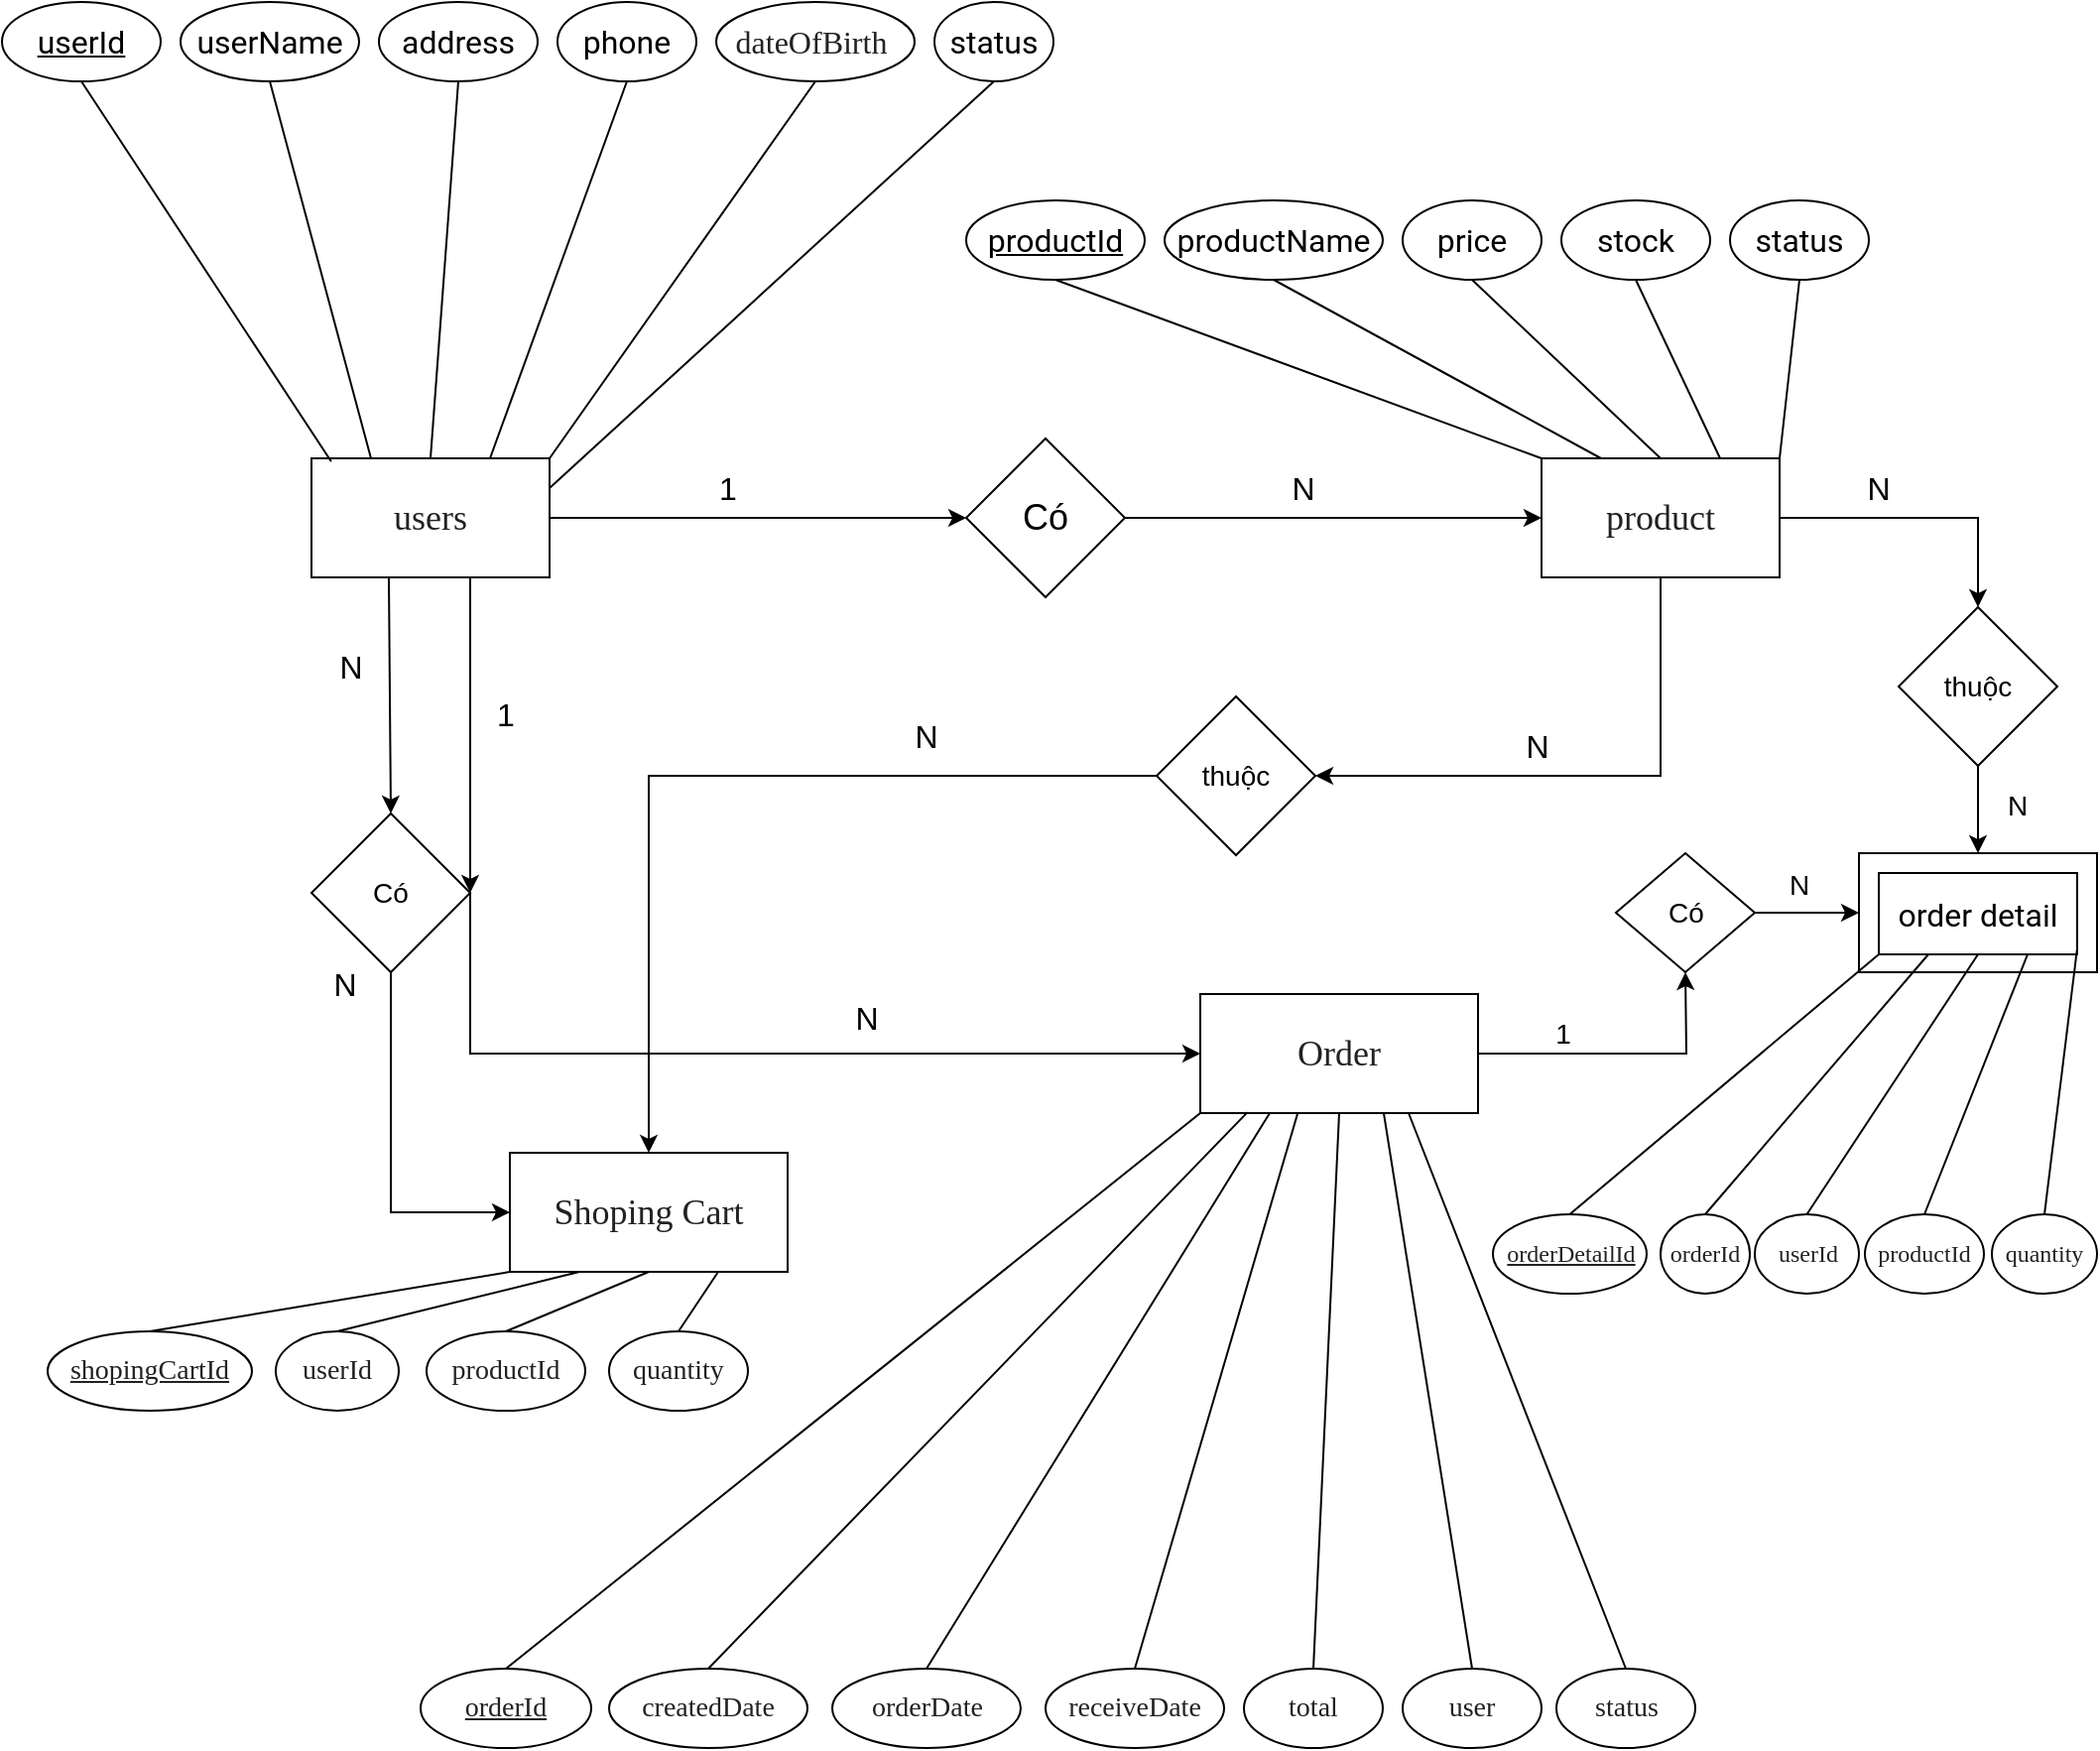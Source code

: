 <mxfile version="24.4.13" type="device">
  <diagram name="Trang-1" id="TyskiCUzi_-5H8NjnRUn">
    <mxGraphModel dx="1877" dy="522" grid="1" gridSize="10" guides="1" tooltips="1" connect="1" arrows="1" fold="1" page="1" pageScale="1" pageWidth="827" pageHeight="1169" math="0" shadow="0">
      <root>
        <mxCell id="0" />
        <mxCell id="1" parent="0" />
        <mxCell id="SOKIrEW8JexOIn2_buFx-1" value="&lt;span style=&quot;color: rgb(34, 34, 34); font-family: &amp;quot;Roboto Flex&amp;quot;; text-align: left; background-color: rgb(255, 255, 255);&quot;&gt;&lt;font style=&quot;font-size: 18px;&quot;&gt;users&lt;/font&gt;&lt;/span&gt;" style="rounded=0;whiteSpace=wrap;html=1;" vertex="1" parent="1">
          <mxGeometry x="40" y="430" width="120" height="60" as="geometry" />
        </mxCell>
        <mxCell id="SOKIrEW8JexOIn2_buFx-2" value="&lt;span style=&quot;color: rgb(34, 34, 34); font-family: &amp;quot;Roboto Flex&amp;quot;; text-align: left; background-color: rgb(255, 255, 255);&quot;&gt;&lt;font style=&quot;font-size: 18px;&quot;&gt;product&lt;/font&gt;&lt;/span&gt;" style="rounded=0;whiteSpace=wrap;html=1;" vertex="1" parent="1">
          <mxGeometry x="660" y="430" width="120" height="60" as="geometry" />
        </mxCell>
        <mxCell id="SOKIrEW8JexOIn2_buFx-3" value="&lt;div style=&quot;text-align: left;&quot;&gt;&lt;font face=&quot;Roboto Flex&quot; color=&quot;#222222&quot;&gt;&lt;span style=&quot;font-size: 18px; background-color: rgb(255, 255, 255);&quot;&gt;Order&lt;/span&gt;&lt;/font&gt;&lt;/div&gt;" style="rounded=0;whiteSpace=wrap;html=1;" vertex="1" parent="1">
          <mxGeometry x="488" y="700" width="140" height="60" as="geometry" />
        </mxCell>
        <mxCell id="SOKIrEW8JexOIn2_buFx-4" value="&lt;font style=&quot;font-size: 18px;&quot;&gt;Có&lt;/font&gt;" style="rhombus;whiteSpace=wrap;html=1;" vertex="1" parent="1">
          <mxGeometry x="370" y="420" width="80" height="80" as="geometry" />
        </mxCell>
        <mxCell id="SOKIrEW8JexOIn2_buFx-5" value="" style="endArrow=classic;html=1;rounded=0;exitX=1;exitY=0.5;exitDx=0;exitDy=0;entryX=0;entryY=0.5;entryDx=0;entryDy=0;" edge="1" parent="1" source="SOKIrEW8JexOIn2_buFx-1" target="SOKIrEW8JexOIn2_buFx-4">
          <mxGeometry width="50" height="50" relative="1" as="geometry">
            <mxPoint x="390" y="590" as="sourcePoint" />
            <mxPoint x="440" y="540" as="targetPoint" />
          </mxGeometry>
        </mxCell>
        <mxCell id="SOKIrEW8JexOIn2_buFx-6" value="" style="endArrow=classic;html=1;rounded=0;exitX=1;exitY=0.5;exitDx=0;exitDy=0;" edge="1" parent="1" source="SOKIrEW8JexOIn2_buFx-4" target="SOKIrEW8JexOIn2_buFx-2">
          <mxGeometry width="50" height="50" relative="1" as="geometry">
            <mxPoint x="390" y="590" as="sourcePoint" />
            <mxPoint x="440" y="540" as="targetPoint" />
          </mxGeometry>
        </mxCell>
        <mxCell id="SOKIrEW8JexOIn2_buFx-7" value="&lt;font style=&quot;font-size: 16px;&quot;&gt;1&lt;/font&gt;" style="text;html=1;align=center;verticalAlign=middle;whiteSpace=wrap;rounded=0;" vertex="1" parent="1">
          <mxGeometry x="220" y="430" width="60" height="30" as="geometry" />
        </mxCell>
        <mxCell id="SOKIrEW8JexOIn2_buFx-8" value="&lt;font style=&quot;font-size: 16px;&quot;&gt;N&lt;/font&gt;" style="text;html=1;align=center;verticalAlign=middle;whiteSpace=wrap;rounded=0;" vertex="1" parent="1">
          <mxGeometry x="510" y="430" width="60" height="30" as="geometry" />
        </mxCell>
        <mxCell id="SOKIrEW8JexOIn2_buFx-9" value="&lt;font style=&quot;font-size: 14px;&quot;&gt;thuộc&lt;/font&gt;" style="rhombus;whiteSpace=wrap;html=1;" vertex="1" parent="1">
          <mxGeometry x="840" y="505" width="80" height="80" as="geometry" />
        </mxCell>
        <mxCell id="SOKIrEW8JexOIn2_buFx-10" value="" style="endArrow=classic;html=1;rounded=0;exitX=1;exitY=0.5;exitDx=0;exitDy=0;entryX=0.5;entryY=0;entryDx=0;entryDy=0;" edge="1" parent="1" source="SOKIrEW8JexOIn2_buFx-2" target="SOKIrEW8JexOIn2_buFx-9">
          <mxGeometry width="50" height="50" relative="1" as="geometry">
            <mxPoint x="390" y="490" as="sourcePoint" />
            <mxPoint x="720" y="680" as="targetPoint" />
            <Array as="points">
              <mxPoint x="880" y="460" />
            </Array>
          </mxGeometry>
        </mxCell>
        <mxCell id="SOKIrEW8JexOIn2_buFx-11" value="&lt;font style=&quot;font-size: 16px;&quot;&gt;N&lt;/font&gt;" style="text;html=1;align=center;verticalAlign=middle;whiteSpace=wrap;rounded=0;" vertex="1" parent="1">
          <mxGeometry x="800" y="430" width="60" height="30" as="geometry" />
        </mxCell>
        <mxCell id="SOKIrEW8JexOIn2_buFx-12" value="&lt;font style=&quot;font-size: 14px;&quot;&gt;Có&lt;/font&gt;" style="rhombus;whiteSpace=wrap;html=1;" vertex="1" parent="1">
          <mxGeometry x="40" y="609" width="80" height="80" as="geometry" />
        </mxCell>
        <mxCell id="SOKIrEW8JexOIn2_buFx-13" value="" style="endArrow=classic;html=1;rounded=0;exitX=0.325;exitY=1;exitDx=0;exitDy=0;entryX=0.5;entryY=0;entryDx=0;entryDy=0;exitPerimeter=0;" edge="1" parent="1" source="SOKIrEW8JexOIn2_buFx-1" target="SOKIrEW8JexOIn2_buFx-12">
          <mxGeometry width="50" height="50" relative="1" as="geometry">
            <mxPoint x="390" y="690" as="sourcePoint" />
            <mxPoint x="100" y="580" as="targetPoint" />
          </mxGeometry>
        </mxCell>
        <mxCell id="SOKIrEW8JexOIn2_buFx-14" value="" style="endArrow=classic;html=1;rounded=0;exitX=0.5;exitY=1;exitDx=0;exitDy=0;entryX=0;entryY=0.5;entryDx=0;entryDy=0;" edge="1" parent="1" source="SOKIrEW8JexOIn2_buFx-12" target="SOKIrEW8JexOIn2_buFx-80">
          <mxGeometry width="50" height="50" relative="1" as="geometry">
            <mxPoint x="390" y="690" as="sourcePoint" />
            <mxPoint x="440" y="640" as="targetPoint" />
            <Array as="points">
              <mxPoint x="80" y="810" />
            </Array>
          </mxGeometry>
        </mxCell>
        <mxCell id="SOKIrEW8JexOIn2_buFx-15" value="&lt;font style=&quot;font-size: 16px;&quot;&gt;N&lt;/font&gt;" style="text;html=1;align=center;verticalAlign=middle;whiteSpace=wrap;rounded=0;" vertex="1" parent="1">
          <mxGeometry x="30" y="520" width="60" height="30" as="geometry" />
        </mxCell>
        <mxCell id="SOKIrEW8JexOIn2_buFx-17" value="&lt;u&gt;&lt;font style=&quot;font-size: 16px;&quot; face=&quot;Roboto&quot;&gt;userId&lt;/font&gt;&lt;/u&gt;" style="ellipse;whiteSpace=wrap;html=1;" vertex="1" parent="1">
          <mxGeometry x="-116" y="200" width="80" height="40" as="geometry" />
        </mxCell>
        <mxCell id="SOKIrEW8JexOIn2_buFx-18" value="&lt;font style=&quot;font-size: 16px;&quot; face=&quot;Roboto&quot;&gt;userName&lt;/font&gt;" style="ellipse;whiteSpace=wrap;html=1;" vertex="1" parent="1">
          <mxGeometry x="-26" y="200" width="90" height="40" as="geometry" />
        </mxCell>
        <mxCell id="SOKIrEW8JexOIn2_buFx-19" value="&lt;font style=&quot;font-size: 16px;&quot; face=&quot;Roboto&quot;&gt;address&lt;/font&gt;" style="ellipse;whiteSpace=wrap;html=1;" vertex="1" parent="1">
          <mxGeometry x="74" y="200" width="80" height="40" as="geometry" />
        </mxCell>
        <mxCell id="SOKIrEW8JexOIn2_buFx-20" value="&lt;font style=&quot;font-size: 16px;&quot; face=&quot;Roboto&quot;&gt;phone&lt;/font&gt;" style="ellipse;whiteSpace=wrap;html=1;" vertex="1" parent="1">
          <mxGeometry x="164" y="200" width="70" height="40" as="geometry" />
        </mxCell>
        <mxCell id="SOKIrEW8JexOIn2_buFx-21" value="&lt;font face=&quot;Roboto&quot; style=&quot;font-size: 16px;&quot;&gt;status&lt;/font&gt;" style="ellipse;whiteSpace=wrap;html=1;" vertex="1" parent="1">
          <mxGeometry x="354" y="200" width="60" height="40" as="geometry" />
        </mxCell>
        <mxCell id="SOKIrEW8JexOIn2_buFx-22" value="&lt;span style=&quot;color: rgb(34, 34, 34); font-family: &amp;quot;Roboto Flex&amp;quot;; font-size: 16px; text-align: left; background-color: rgb(255, 255, 255);&quot;&gt;dateOfBirth&amp;nbsp;&lt;/span&gt;" style="ellipse;whiteSpace=wrap;html=1;" vertex="1" parent="1">
          <mxGeometry x="244" y="200" width="100" height="40" as="geometry" />
        </mxCell>
        <mxCell id="SOKIrEW8JexOIn2_buFx-23" value="" style="endArrow=none;html=1;rounded=0;exitX=0.083;exitY=0.027;exitDx=0;exitDy=0;entryX=0.5;entryY=1;entryDx=0;entryDy=0;exitPerimeter=0;" edge="1" parent="1" source="SOKIrEW8JexOIn2_buFx-1" target="SOKIrEW8JexOIn2_buFx-17">
          <mxGeometry width="50" height="50" relative="1" as="geometry">
            <mxPoint x="390" y="390" as="sourcePoint" />
            <mxPoint x="440" y="340" as="targetPoint" />
          </mxGeometry>
        </mxCell>
        <mxCell id="SOKIrEW8JexOIn2_buFx-24" value="" style="endArrow=none;html=1;rounded=0;exitX=0.25;exitY=0;exitDx=0;exitDy=0;entryX=0.5;entryY=1;entryDx=0;entryDy=0;" edge="1" parent="1" source="SOKIrEW8JexOIn2_buFx-1" target="SOKIrEW8JexOIn2_buFx-18">
          <mxGeometry width="50" height="50" relative="1" as="geometry">
            <mxPoint x="390" y="390" as="sourcePoint" />
            <mxPoint x="440" y="340" as="targetPoint" />
          </mxGeometry>
        </mxCell>
        <mxCell id="SOKIrEW8JexOIn2_buFx-25" value="" style="endArrow=none;html=1;rounded=0;exitX=0.5;exitY=0;exitDx=0;exitDy=0;entryX=0.5;entryY=1;entryDx=0;entryDy=0;" edge="1" parent="1" source="SOKIrEW8JexOIn2_buFx-1" target="SOKIrEW8JexOIn2_buFx-19">
          <mxGeometry width="50" height="50" relative="1" as="geometry">
            <mxPoint x="390" y="390" as="sourcePoint" />
            <mxPoint x="440" y="340" as="targetPoint" />
          </mxGeometry>
        </mxCell>
        <mxCell id="SOKIrEW8JexOIn2_buFx-26" value="" style="endArrow=none;html=1;rounded=0;exitX=0.75;exitY=0;exitDx=0;exitDy=0;entryX=0.5;entryY=1;entryDx=0;entryDy=0;" edge="1" parent="1" source="SOKIrEW8JexOIn2_buFx-1" target="SOKIrEW8JexOIn2_buFx-20">
          <mxGeometry width="50" height="50" relative="1" as="geometry">
            <mxPoint x="390" y="390" as="sourcePoint" />
            <mxPoint x="440" y="340" as="targetPoint" />
          </mxGeometry>
        </mxCell>
        <mxCell id="SOKIrEW8JexOIn2_buFx-27" value="" style="endArrow=none;html=1;rounded=0;exitX=1;exitY=0;exitDx=0;exitDy=0;entryX=0.5;entryY=1;entryDx=0;entryDy=0;" edge="1" parent="1" source="SOKIrEW8JexOIn2_buFx-1" target="SOKIrEW8JexOIn2_buFx-22">
          <mxGeometry width="50" height="50" relative="1" as="geometry">
            <mxPoint x="390" y="390" as="sourcePoint" />
            <mxPoint x="400" y="360" as="targetPoint" />
          </mxGeometry>
        </mxCell>
        <mxCell id="SOKIrEW8JexOIn2_buFx-28" value="" style="endArrow=none;html=1;rounded=0;exitX=1;exitY=0.25;exitDx=0;exitDy=0;entryX=0.5;entryY=1;entryDx=0;entryDy=0;" edge="1" parent="1" source="SOKIrEW8JexOIn2_buFx-1" target="SOKIrEW8JexOIn2_buFx-21">
          <mxGeometry width="50" height="50" relative="1" as="geometry">
            <mxPoint x="390" y="390" as="sourcePoint" />
            <mxPoint x="440" y="340" as="targetPoint" />
          </mxGeometry>
        </mxCell>
        <mxCell id="SOKIrEW8JexOIn2_buFx-29" value="&lt;font style=&quot;font-size: 16px;&quot; face=&quot;Roboto&quot;&gt;&lt;u&gt;productId&lt;/u&gt;&lt;/font&gt;" style="ellipse;whiteSpace=wrap;html=1;" vertex="1" parent="1">
          <mxGeometry x="370" y="300" width="90" height="40" as="geometry" />
        </mxCell>
        <mxCell id="SOKIrEW8JexOIn2_buFx-30" value="&lt;font style=&quot;font-size: 16px;&quot; face=&quot;Roboto&quot;&gt;productName&lt;/font&gt;" style="ellipse;whiteSpace=wrap;html=1;" vertex="1" parent="1">
          <mxGeometry x="470" y="300" width="110" height="40" as="geometry" />
        </mxCell>
        <mxCell id="SOKIrEW8JexOIn2_buFx-31" value="&lt;font style=&quot;font-size: 16px;&quot; face=&quot;Roboto&quot;&gt;price&lt;/font&gt;" style="ellipse;whiteSpace=wrap;html=1;" vertex="1" parent="1">
          <mxGeometry x="590" y="300" width="70" height="40" as="geometry" />
        </mxCell>
        <mxCell id="SOKIrEW8JexOIn2_buFx-32" value="&lt;font style=&quot;font-size: 16px;&quot; face=&quot;Roboto&quot;&gt;stock&lt;/font&gt;" style="ellipse;whiteSpace=wrap;html=1;" vertex="1" parent="1">
          <mxGeometry x="670" y="300" width="75" height="40" as="geometry" />
        </mxCell>
        <mxCell id="SOKIrEW8JexOIn2_buFx-33" value="&lt;font style=&quot;font-size: 16px;&quot; face=&quot;Roboto&quot;&gt;status&lt;/font&gt;" style="ellipse;whiteSpace=wrap;html=1;" vertex="1" parent="1">
          <mxGeometry x="755" y="300" width="70" height="40" as="geometry" />
        </mxCell>
        <mxCell id="SOKIrEW8JexOIn2_buFx-34" value="" style="endArrow=none;html=1;rounded=0;exitX=0;exitY=0;exitDx=0;exitDy=0;entryX=0.5;entryY=1;entryDx=0;entryDy=0;" edge="1" parent="1" source="SOKIrEW8JexOIn2_buFx-2" target="SOKIrEW8JexOIn2_buFx-29">
          <mxGeometry width="50" height="50" relative="1" as="geometry">
            <mxPoint x="390" y="390" as="sourcePoint" />
            <mxPoint x="440" y="340" as="targetPoint" />
          </mxGeometry>
        </mxCell>
        <mxCell id="SOKIrEW8JexOIn2_buFx-35" value="" style="endArrow=none;html=1;rounded=0;exitX=0.25;exitY=0;exitDx=0;exitDy=0;entryX=0.5;entryY=1;entryDx=0;entryDy=0;" edge="1" parent="1" source="SOKIrEW8JexOIn2_buFx-2" target="SOKIrEW8JexOIn2_buFx-30">
          <mxGeometry width="50" height="50" relative="1" as="geometry">
            <mxPoint x="390" y="390" as="sourcePoint" />
            <mxPoint x="440" y="340" as="targetPoint" />
          </mxGeometry>
        </mxCell>
        <mxCell id="SOKIrEW8JexOIn2_buFx-36" value="" style="endArrow=none;html=1;rounded=0;exitX=0.5;exitY=0;exitDx=0;exitDy=0;entryX=0.5;entryY=1;entryDx=0;entryDy=0;" edge="1" parent="1" source="SOKIrEW8JexOIn2_buFx-2" target="SOKIrEW8JexOIn2_buFx-31">
          <mxGeometry width="50" height="50" relative="1" as="geometry">
            <mxPoint x="390" y="390" as="sourcePoint" />
            <mxPoint x="440" y="340" as="targetPoint" />
          </mxGeometry>
        </mxCell>
        <mxCell id="SOKIrEW8JexOIn2_buFx-37" value="" style="endArrow=none;html=1;rounded=0;exitX=0.75;exitY=0;exitDx=0;exitDy=0;entryX=0.5;entryY=1;entryDx=0;entryDy=0;" edge="1" parent="1" source="SOKIrEW8JexOIn2_buFx-2" target="SOKIrEW8JexOIn2_buFx-32">
          <mxGeometry width="50" height="50" relative="1" as="geometry">
            <mxPoint x="390" y="390" as="sourcePoint" />
            <mxPoint x="440" y="340" as="targetPoint" />
          </mxGeometry>
        </mxCell>
        <mxCell id="SOKIrEW8JexOIn2_buFx-38" value="" style="endArrow=none;html=1;rounded=0;exitX=1;exitY=0;exitDx=0;exitDy=0;entryX=0.5;entryY=1;entryDx=0;entryDy=0;" edge="1" parent="1" source="SOKIrEW8JexOIn2_buFx-2" target="SOKIrEW8JexOIn2_buFx-33">
          <mxGeometry width="50" height="50" relative="1" as="geometry">
            <mxPoint x="390" y="390" as="sourcePoint" />
            <mxPoint x="440" y="340" as="targetPoint" />
          </mxGeometry>
        </mxCell>
        <mxCell id="SOKIrEW8JexOIn2_buFx-39" value="&lt;div style=&quot;text-align: left;&quot;&gt;&lt;font size=&quot;1&quot; face=&quot;Roboto Flex&quot; color=&quot;#222222&quot;&gt;&lt;span style=&quot;background-color: rgb(255, 255, 255);&quot;&gt;&lt;u style=&quot;font-size: 14px;&quot;&gt;orderId&lt;/u&gt;&lt;/span&gt;&lt;/font&gt;&lt;/div&gt;" style="ellipse;whiteSpace=wrap;html=1;" vertex="1" parent="1">
          <mxGeometry x="95" y="1040" width="86" height="40" as="geometry" />
        </mxCell>
        <mxCell id="SOKIrEW8JexOIn2_buFx-40" value="&lt;div style=&quot;text-align: left;&quot;&gt;&lt;span style=&quot;color: rgb(34, 34, 34); font-family: &amp;quot;Roboto Flex&amp;quot;; background-color: rgb(255, 255, 255);&quot;&gt;&lt;font style=&quot;font-size: 14px;&quot;&gt;createdDate&lt;/font&gt;&lt;/span&gt;&lt;br&gt;&lt;/div&gt;" style="ellipse;whiteSpace=wrap;html=1;" vertex="1" parent="1">
          <mxGeometry x="190" y="1040" width="100" height="40" as="geometry" />
        </mxCell>
        <mxCell id="SOKIrEW8JexOIn2_buFx-41" value="&lt;div style=&quot;text-align: left;&quot;&gt;&lt;span style=&quot;color: rgb(34, 34, 34); font-family: &amp;quot;Roboto Flex&amp;quot;; background-color: rgb(255, 255, 255);&quot;&gt;&lt;font style=&quot;font-size: 14px;&quot;&gt;orderDate&lt;/font&gt;&lt;/span&gt;&lt;br&gt;&lt;/div&gt;" style="ellipse;whiteSpace=wrap;html=1;" vertex="1" parent="1">
          <mxGeometry x="302.5" y="1040" width="95" height="40" as="geometry" />
        </mxCell>
        <mxCell id="SOKIrEW8JexOIn2_buFx-42" value="&lt;div style=&quot;text-align: left;&quot;&gt;&lt;span style=&quot;color: rgb(34, 34, 34); font-family: &amp;quot;Roboto Flex&amp;quot;; background-color: rgb(255, 255, 255);&quot;&gt;&lt;font style=&quot;font-size: 14px;&quot;&gt;receiveDate&lt;/font&gt;&lt;/span&gt;&lt;br&gt;&lt;/div&gt;" style="ellipse;whiteSpace=wrap;html=1;" vertex="1" parent="1">
          <mxGeometry x="410" y="1040" width="90" height="40" as="geometry" />
        </mxCell>
        <mxCell id="SOKIrEW8JexOIn2_buFx-43" value="" style="endArrow=none;html=1;rounded=0;entryX=0;entryY=1;entryDx=0;entryDy=0;exitX=0.5;exitY=0;exitDx=0;exitDy=0;" edge="1" parent="1" source="SOKIrEW8JexOIn2_buFx-39" target="SOKIrEW8JexOIn2_buFx-3">
          <mxGeometry width="50" height="50" relative="1" as="geometry">
            <mxPoint x="390" y="690" as="sourcePoint" />
            <mxPoint x="440" y="640" as="targetPoint" />
          </mxGeometry>
        </mxCell>
        <mxCell id="SOKIrEW8JexOIn2_buFx-44" value="" style="endArrow=none;html=1;rounded=0;entryX=0.5;entryY=0;entryDx=0;entryDy=0;exitX=0.17;exitY=0.993;exitDx=0;exitDy=0;exitPerimeter=0;" edge="1" parent="1" target="SOKIrEW8JexOIn2_buFx-40" source="SOKIrEW8JexOIn2_buFx-3">
          <mxGeometry width="50" height="50" relative="1" as="geometry">
            <mxPoint x="375" y="760" as="sourcePoint" />
            <mxPoint x="440" y="640" as="targetPoint" />
          </mxGeometry>
        </mxCell>
        <mxCell id="SOKIrEW8JexOIn2_buFx-45" value="" style="endArrow=none;html=1;rounded=0;exitX=0.25;exitY=1;exitDx=0;exitDy=0;entryX=0.5;entryY=0;entryDx=0;entryDy=0;" edge="1" parent="1" source="SOKIrEW8JexOIn2_buFx-3" target="SOKIrEW8JexOIn2_buFx-41">
          <mxGeometry width="50" height="50" relative="1" as="geometry">
            <mxPoint x="390" y="690" as="sourcePoint" />
            <mxPoint x="440" y="640" as="targetPoint" />
          </mxGeometry>
        </mxCell>
        <mxCell id="SOKIrEW8JexOIn2_buFx-46" value="" style="endArrow=none;html=1;rounded=0;entryX=0.5;entryY=0;entryDx=0;entryDy=0;exitX=0.35;exitY=1.007;exitDx=0;exitDy=0;exitPerimeter=0;" edge="1" parent="1" source="SOKIrEW8JexOIn2_buFx-3" target="SOKIrEW8JexOIn2_buFx-42">
          <mxGeometry width="50" height="50" relative="1" as="geometry">
            <mxPoint x="468" y="760" as="sourcePoint" />
            <mxPoint x="440" y="640" as="targetPoint" />
          </mxGeometry>
        </mxCell>
        <mxCell id="SOKIrEW8JexOIn2_buFx-65" value="" style="rounded=0;whiteSpace=wrap;html=1;" vertex="1" parent="1">
          <mxGeometry x="820" y="629" width="120" height="60" as="geometry" />
        </mxCell>
        <mxCell id="SOKIrEW8JexOIn2_buFx-66" value="&lt;font style=&quot;font-size: 16px;&quot; face=&quot;Roboto&quot;&gt;order detail&lt;/font&gt;" style="rounded=0;whiteSpace=wrap;html=1;" vertex="1" parent="1">
          <mxGeometry x="830" y="639" width="100" height="41" as="geometry" />
        </mxCell>
        <mxCell id="SOKIrEW8JexOIn2_buFx-67" value="" style="endArrow=classic;html=1;rounded=0;exitX=0.5;exitY=1;exitDx=0;exitDy=0;entryX=0.5;entryY=0;entryDx=0;entryDy=0;" edge="1" parent="1" source="SOKIrEW8JexOIn2_buFx-9" target="SOKIrEW8JexOIn2_buFx-65">
          <mxGeometry width="50" height="50" relative="1" as="geometry">
            <mxPoint x="390" y="600" as="sourcePoint" />
            <mxPoint x="440" y="550" as="targetPoint" />
          </mxGeometry>
        </mxCell>
        <mxCell id="SOKIrEW8JexOIn2_buFx-68" value="&lt;font style=&quot;font-size: 14px;&quot;&gt;N&lt;/font&gt;" style="text;html=1;align=center;verticalAlign=middle;whiteSpace=wrap;rounded=0;" vertex="1" parent="1">
          <mxGeometry x="870" y="590" width="60" height="30" as="geometry" />
        </mxCell>
        <mxCell id="SOKIrEW8JexOIn2_buFx-69" value="" style="endArrow=classic;html=1;rounded=0;exitX=1;exitY=0.5;exitDx=0;exitDy=0;entryX=0.5;entryY=1;entryDx=0;entryDy=0;" edge="1" parent="1" source="SOKIrEW8JexOIn2_buFx-3" target="SOKIrEW8JexOIn2_buFx-70">
          <mxGeometry width="50" height="50" relative="1" as="geometry">
            <mxPoint x="400" y="600" as="sourcePoint" />
            <mxPoint x="450" y="550" as="targetPoint" />
            <Array as="points">
              <mxPoint x="733" y="730" />
            </Array>
          </mxGeometry>
        </mxCell>
        <mxCell id="SOKIrEW8JexOIn2_buFx-70" value="&lt;font style=&quot;font-size: 14px;&quot;&gt;Có&lt;/font&gt;" style="rhombus;whiteSpace=wrap;html=1;" vertex="1" parent="1">
          <mxGeometry x="697.5" y="629" width="70" height="60" as="geometry" />
        </mxCell>
        <mxCell id="SOKIrEW8JexOIn2_buFx-71" value="" style="endArrow=classic;html=1;rounded=0;exitX=1;exitY=0.5;exitDx=0;exitDy=0;entryX=0;entryY=0.5;entryDx=0;entryDy=0;" edge="1" parent="1" source="SOKIrEW8JexOIn2_buFx-70" target="SOKIrEW8JexOIn2_buFx-65">
          <mxGeometry width="50" height="50" relative="1" as="geometry">
            <mxPoint x="400" y="600" as="sourcePoint" />
            <mxPoint x="890" y="690" as="targetPoint" />
            <Array as="points" />
          </mxGeometry>
        </mxCell>
        <mxCell id="SOKIrEW8JexOIn2_buFx-72" value="&lt;font style=&quot;font-size: 14px;&quot;&gt;N&lt;/font&gt;" style="text;html=1;align=center;verticalAlign=middle;whiteSpace=wrap;rounded=0;" vertex="1" parent="1">
          <mxGeometry x="760" y="630" width="60" height="30" as="geometry" />
        </mxCell>
        <mxCell id="SOKIrEW8JexOIn2_buFx-73" value="&lt;font style=&quot;font-size: 14px;&quot;&gt;1&lt;/font&gt;" style="text;html=1;align=center;verticalAlign=middle;whiteSpace=wrap;rounded=0;" vertex="1" parent="1">
          <mxGeometry x="640.5" y="705" width="60" height="30" as="geometry" />
        </mxCell>
        <mxCell id="SOKIrEW8JexOIn2_buFx-74" value="&lt;div style=&quot;text-align: left;&quot;&gt;&lt;span style=&quot;color: rgb(34, 34, 34); font-family: &amp;quot;Roboto Flex&amp;quot;; background-color: rgb(255, 255, 255);&quot;&gt;&lt;font style=&quot;font-size: 14px;&quot;&gt;total&lt;/font&gt;&lt;/span&gt;&lt;br&gt;&lt;/div&gt;" style="ellipse;whiteSpace=wrap;html=1;" vertex="1" parent="1">
          <mxGeometry x="510" y="1040" width="70" height="40" as="geometry" />
        </mxCell>
        <mxCell id="SOKIrEW8JexOIn2_buFx-75" value="&lt;div style=&quot;text-align: left;&quot;&gt;&lt;span style=&quot;color: rgb(34, 34, 34); font-family: &amp;quot;Roboto Flex&amp;quot;; background-color: rgb(255, 255, 255);&quot;&gt;&lt;font style=&quot;font-size: 14px;&quot;&gt;user&lt;/font&gt;&lt;/span&gt;&lt;br&gt;&lt;/div&gt;" style="ellipse;whiteSpace=wrap;html=1;" vertex="1" parent="1">
          <mxGeometry x="590" y="1040" width="70" height="40" as="geometry" />
        </mxCell>
        <mxCell id="SOKIrEW8JexOIn2_buFx-76" value="&lt;div style=&quot;text-align: left;&quot;&gt;&lt;span style=&quot;color: rgb(34, 34, 34); font-family: &amp;quot;Roboto Flex&amp;quot;; background-color: rgb(255, 255, 255);&quot;&gt;&lt;font style=&quot;font-size: 14px;&quot;&gt;status&lt;/font&gt;&lt;/span&gt;&lt;br&gt;&lt;/div&gt;" style="ellipse;whiteSpace=wrap;html=1;" vertex="1" parent="1">
          <mxGeometry x="667.5" y="1040" width="70" height="40" as="geometry" />
        </mxCell>
        <mxCell id="SOKIrEW8JexOIn2_buFx-77" value="" style="endArrow=none;html=1;rounded=0;entryX=0.5;entryY=0;entryDx=0;entryDy=0;exitX=0.5;exitY=1;exitDx=0;exitDy=0;" edge="1" parent="1" source="SOKIrEW8JexOIn2_buFx-3" target="SOKIrEW8JexOIn2_buFx-74">
          <mxGeometry width="50" height="50" relative="1" as="geometry">
            <mxPoint x="400" y="800" as="sourcePoint" />
            <mxPoint x="450" y="750" as="targetPoint" />
          </mxGeometry>
        </mxCell>
        <mxCell id="SOKIrEW8JexOIn2_buFx-78" value="" style="endArrow=none;html=1;rounded=0;exitX=0.5;exitY=0;exitDx=0;exitDy=0;entryX=0.661;entryY=1.007;entryDx=0;entryDy=0;entryPerimeter=0;" edge="1" parent="1" source="SOKIrEW8JexOIn2_buFx-75" target="SOKIrEW8JexOIn2_buFx-3">
          <mxGeometry width="50" height="50" relative="1" as="geometry">
            <mxPoint x="400" y="800" as="sourcePoint" />
            <mxPoint x="450" y="750" as="targetPoint" />
          </mxGeometry>
        </mxCell>
        <mxCell id="SOKIrEW8JexOIn2_buFx-79" value="" style="endArrow=none;html=1;rounded=0;exitX=0.5;exitY=0;exitDx=0;exitDy=0;entryX=0.75;entryY=1;entryDx=0;entryDy=0;" edge="1" parent="1" source="SOKIrEW8JexOIn2_buFx-76" target="SOKIrEW8JexOIn2_buFx-3">
          <mxGeometry width="50" height="50" relative="1" as="geometry">
            <mxPoint x="400" y="800" as="sourcePoint" />
            <mxPoint x="520" y="750" as="targetPoint" />
          </mxGeometry>
        </mxCell>
        <mxCell id="SOKIrEW8JexOIn2_buFx-80" value="&lt;div style=&quot;text-align: left;&quot;&gt;&lt;font face=&quot;Roboto Flex&quot; color=&quot;#222222&quot;&gt;&lt;span style=&quot;font-size: 18px; background-color: rgb(255, 255, 255);&quot;&gt;Shoping Cart&lt;/span&gt;&lt;/font&gt;&lt;/div&gt;" style="rounded=0;whiteSpace=wrap;html=1;" vertex="1" parent="1">
          <mxGeometry x="140" y="780" width="140" height="60" as="geometry" />
        </mxCell>
        <mxCell id="SOKIrEW8JexOIn2_buFx-81" value="&lt;font style=&quot;font-size: 16px;&quot;&gt;N&lt;/font&gt;" style="text;html=1;align=center;verticalAlign=middle;whiteSpace=wrap;rounded=0;" vertex="1" parent="1">
          <mxGeometry x="27" y="680" width="60" height="30" as="geometry" />
        </mxCell>
        <mxCell id="SOKIrEW8JexOIn2_buFx-83" value="&lt;font style=&quot;font-size: 14px;&quot;&gt;thuộc&lt;/font&gt;" style="rhombus;whiteSpace=wrap;html=1;" vertex="1" parent="1">
          <mxGeometry x="466" y="550" width="80" height="80" as="geometry" />
        </mxCell>
        <mxCell id="SOKIrEW8JexOIn2_buFx-84" value="" style="endArrow=classic;html=1;rounded=0;exitX=0.5;exitY=1;exitDx=0;exitDy=0;entryX=1;entryY=0.5;entryDx=0;entryDy=0;" edge="1" parent="1" source="SOKIrEW8JexOIn2_buFx-2" target="SOKIrEW8JexOIn2_buFx-83">
          <mxGeometry width="50" height="50" relative="1" as="geometry">
            <mxPoint x="390" y="600" as="sourcePoint" />
            <mxPoint x="720" y="590" as="targetPoint" />
            <Array as="points">
              <mxPoint x="720" y="590" />
            </Array>
          </mxGeometry>
        </mxCell>
        <mxCell id="SOKIrEW8JexOIn2_buFx-85" value="" style="endArrow=classic;html=1;rounded=0;exitX=0;exitY=0.5;exitDx=0;exitDy=0;entryX=0.5;entryY=0;entryDx=0;entryDy=0;" edge="1" parent="1" source="SOKIrEW8JexOIn2_buFx-83" target="SOKIrEW8JexOIn2_buFx-80">
          <mxGeometry width="50" height="50" relative="1" as="geometry">
            <mxPoint x="390" y="600" as="sourcePoint" />
            <mxPoint x="440" y="550" as="targetPoint" />
            <Array as="points">
              <mxPoint x="210" y="590" />
            </Array>
          </mxGeometry>
        </mxCell>
        <mxCell id="SOKIrEW8JexOIn2_buFx-86" value="&lt;font style=&quot;font-size: 16px;&quot;&gt;N&lt;/font&gt;" style="text;html=1;align=center;verticalAlign=middle;whiteSpace=wrap;rounded=0;" vertex="1" parent="1">
          <mxGeometry x="628" y="560" width="60" height="30" as="geometry" />
        </mxCell>
        <mxCell id="SOKIrEW8JexOIn2_buFx-87" value="&lt;font style=&quot;font-size: 16px;&quot;&gt;N&lt;/font&gt;" style="text;html=1;align=center;verticalAlign=middle;whiteSpace=wrap;rounded=0;" vertex="1" parent="1">
          <mxGeometry x="320" y="555" width="60" height="30" as="geometry" />
        </mxCell>
        <mxCell id="SOKIrEW8JexOIn2_buFx-88" value="" style="endArrow=classic;html=1;rounded=0;exitX=1;exitY=0.5;exitDx=0;exitDy=0;entryX=0;entryY=0.5;entryDx=0;entryDy=0;" edge="1" parent="1" source="SOKIrEW8JexOIn2_buFx-12" target="SOKIrEW8JexOIn2_buFx-3">
          <mxGeometry width="50" height="50" relative="1" as="geometry">
            <mxPoint x="390" y="700" as="sourcePoint" />
            <mxPoint x="440" y="650" as="targetPoint" />
            <Array as="points">
              <mxPoint x="120" y="730" />
            </Array>
          </mxGeometry>
        </mxCell>
        <mxCell id="SOKIrEW8JexOIn2_buFx-89" value="" style="endArrow=classic;html=1;rounded=0;entryX=1;entryY=0.5;entryDx=0;entryDy=0;" edge="1" parent="1" target="SOKIrEW8JexOIn2_buFx-12">
          <mxGeometry width="50" height="50" relative="1" as="geometry">
            <mxPoint x="120" y="490" as="sourcePoint" />
            <mxPoint x="110" y="650" as="targetPoint" />
          </mxGeometry>
        </mxCell>
        <mxCell id="SOKIrEW8JexOIn2_buFx-90" value="&lt;font style=&quot;font-size: 16px;&quot;&gt;1&lt;/font&gt;" style="text;html=1;align=center;verticalAlign=middle;whiteSpace=wrap;rounded=0;" vertex="1" parent="1">
          <mxGeometry x="108" y="544" width="60" height="30" as="geometry" />
        </mxCell>
        <mxCell id="SOKIrEW8JexOIn2_buFx-93" value="&lt;font style=&quot;font-size: 16px;&quot;&gt;N&lt;/font&gt;" style="text;html=1;align=center;verticalAlign=middle;whiteSpace=wrap;rounded=0;" vertex="1" parent="1">
          <mxGeometry x="290" y="697" width="60" height="30" as="geometry" />
        </mxCell>
        <mxCell id="SOKIrEW8JexOIn2_buFx-94" value="&lt;div style=&quot;text-align: left;&quot;&gt;&lt;font size=&quot;1&quot; face=&quot;Roboto Flex&quot; color=&quot;#222222&quot;&gt;&lt;span style=&quot;background-color: rgb(255, 255, 255);&quot;&gt;&lt;u style=&quot;font-size: 14px;&quot;&gt;shopingCartId&lt;/u&gt;&lt;/span&gt;&lt;/font&gt;&lt;/div&gt;" style="ellipse;whiteSpace=wrap;html=1;" vertex="1" parent="1">
          <mxGeometry x="-93" y="870" width="103" height="40" as="geometry" />
        </mxCell>
        <mxCell id="SOKIrEW8JexOIn2_buFx-95" value="&lt;div style=&quot;text-align: left;&quot;&gt;&lt;span style=&quot;color: rgb(34, 34, 34); font-family: &amp;quot;Roboto Flex&amp;quot;; background-color: rgb(255, 255, 255);&quot;&gt;&lt;font style=&quot;font-size: 14px;&quot;&gt;userId&lt;/font&gt;&lt;/span&gt;&lt;br&gt;&lt;/div&gt;" style="ellipse;whiteSpace=wrap;html=1;" vertex="1" parent="1">
          <mxGeometry x="22" y="870" width="62" height="40" as="geometry" />
        </mxCell>
        <mxCell id="SOKIrEW8JexOIn2_buFx-96" value="&lt;div style=&quot;text-align: left;&quot;&gt;&lt;span style=&quot;color: rgb(34, 34, 34); font-family: &amp;quot;Roboto Flex&amp;quot;; background-color: rgb(255, 255, 255);&quot;&gt;&lt;font style=&quot;font-size: 14px;&quot;&gt;productId&lt;/font&gt;&lt;/span&gt;&lt;br&gt;&lt;/div&gt;" style="ellipse;whiteSpace=wrap;html=1;" vertex="1" parent="1">
          <mxGeometry x="98" y="870" width="80" height="40" as="geometry" />
        </mxCell>
        <mxCell id="SOKIrEW8JexOIn2_buFx-97" value="&lt;div style=&quot;text-align: left;&quot;&gt;&lt;span style=&quot;color: rgb(34, 34, 34); font-family: &amp;quot;Roboto Flex&amp;quot;; background-color: rgb(255, 255, 255);&quot;&gt;&lt;font style=&quot;font-size: 14px;&quot;&gt;quantity&lt;/font&gt;&lt;/span&gt;&lt;br&gt;&lt;/div&gt;" style="ellipse;whiteSpace=wrap;html=1;" vertex="1" parent="1">
          <mxGeometry x="190" y="870" width="70" height="40" as="geometry" />
        </mxCell>
        <mxCell id="SOKIrEW8JexOIn2_buFx-98" value="" style="endArrow=none;html=1;rounded=0;exitX=0;exitY=1;exitDx=0;exitDy=0;entryX=0.5;entryY=0;entryDx=0;entryDy=0;" edge="1" parent="1" source="SOKIrEW8JexOIn2_buFx-80" target="SOKIrEW8JexOIn2_buFx-94">
          <mxGeometry width="50" height="50" relative="1" as="geometry">
            <mxPoint x="390" y="900" as="sourcePoint" />
            <mxPoint x="440" y="850" as="targetPoint" />
          </mxGeometry>
        </mxCell>
        <mxCell id="SOKIrEW8JexOIn2_buFx-99" value="" style="endArrow=none;html=1;rounded=0;exitX=0.25;exitY=1;exitDx=0;exitDy=0;entryX=0.5;entryY=0;entryDx=0;entryDy=0;" edge="1" parent="1" source="SOKIrEW8JexOIn2_buFx-80" target="SOKIrEW8JexOIn2_buFx-95">
          <mxGeometry width="50" height="50" relative="1" as="geometry">
            <mxPoint x="183" y="850" as="sourcePoint" />
            <mxPoint x="10" y="880" as="targetPoint" />
          </mxGeometry>
        </mxCell>
        <mxCell id="SOKIrEW8JexOIn2_buFx-101" value="" style="endArrow=none;html=1;rounded=0;exitX=0.5;exitY=1;exitDx=0;exitDy=0;entryX=0.5;entryY=0;entryDx=0;entryDy=0;" edge="1" parent="1" source="SOKIrEW8JexOIn2_buFx-80" target="SOKIrEW8JexOIn2_buFx-96">
          <mxGeometry width="50" height="50" relative="1" as="geometry">
            <mxPoint x="222" y="840" as="sourcePoint" />
            <mxPoint x="120" y="870" as="targetPoint" />
          </mxGeometry>
        </mxCell>
        <mxCell id="SOKIrEW8JexOIn2_buFx-102" value="" style="endArrow=none;html=1;rounded=0;exitX=0.75;exitY=1;exitDx=0;exitDy=0;entryX=0.5;entryY=0;entryDx=0;entryDy=0;" edge="1" parent="1" source="SOKIrEW8JexOIn2_buFx-80" target="SOKIrEW8JexOIn2_buFx-97">
          <mxGeometry width="50" height="50" relative="1" as="geometry">
            <mxPoint x="244" y="840" as="sourcePoint" />
            <mxPoint x="194" y="870" as="targetPoint" />
          </mxGeometry>
        </mxCell>
        <mxCell id="SOKIrEW8JexOIn2_buFx-107" value="&lt;div style=&quot;text-align: left;&quot;&gt;&lt;font size=&quot;1&quot; face=&quot;Roboto Flex&quot; color=&quot;#222222&quot;&gt;&lt;span style=&quot;background-color: rgb(255, 255, 255);&quot;&gt;&lt;u style=&quot;font-size: 12px;&quot;&gt;orderDetailId&lt;/u&gt;&lt;/span&gt;&lt;/font&gt;&lt;/div&gt;" style="ellipse;whiteSpace=wrap;html=1;" vertex="1" parent="1">
          <mxGeometry x="635.5" y="811" width="77.5" height="40" as="geometry" />
        </mxCell>
        <mxCell id="SOKIrEW8JexOIn2_buFx-108" value="&lt;div style=&quot;text-align: left;&quot;&gt;&lt;span style=&quot;color: rgb(34, 34, 34); font-family: &amp;quot;Roboto Flex&amp;quot;; background-color: rgb(255, 255, 255);&quot;&gt;&lt;font style=&quot;font-size: 12px;&quot;&gt;userId&lt;/font&gt;&lt;/span&gt;&lt;br&gt;&lt;/div&gt;" style="ellipse;whiteSpace=wrap;html=1;" vertex="1" parent="1">
          <mxGeometry x="767.5" y="811" width="52.5" height="40" as="geometry" />
        </mxCell>
        <mxCell id="SOKIrEW8JexOIn2_buFx-109" value="&lt;div style=&quot;text-align: left;&quot;&gt;&lt;span style=&quot;color: rgb(34, 34, 34); font-family: &amp;quot;Roboto Flex&amp;quot;; background-color: rgb(255, 255, 255);&quot;&gt;&lt;font style=&quot;font-size: 12px;&quot;&gt;productId&lt;/font&gt;&lt;/span&gt;&lt;br&gt;&lt;/div&gt;" style="ellipse;whiteSpace=wrap;html=1;" vertex="1" parent="1">
          <mxGeometry x="823" y="811" width="60" height="40" as="geometry" />
        </mxCell>
        <mxCell id="SOKIrEW8JexOIn2_buFx-110" value="&lt;div style=&quot;text-align: left;&quot;&gt;&lt;span style=&quot;color: rgb(34, 34, 34); font-family: &amp;quot;Roboto Flex&amp;quot;; background-color: rgb(255, 255, 255);&quot;&gt;&lt;font style=&quot;font-size: 12px;&quot;&gt;quantity&lt;/font&gt;&lt;/span&gt;&lt;br&gt;&lt;/div&gt;" style="ellipse;whiteSpace=wrap;html=1;" vertex="1" parent="1">
          <mxGeometry x="887" y="811" width="53" height="40" as="geometry" />
        </mxCell>
        <mxCell id="SOKIrEW8JexOIn2_buFx-111" value="&lt;div style=&quot;text-align: left;&quot;&gt;&lt;span style=&quot;color: rgb(34, 34, 34); font-family: &amp;quot;Roboto Flex&amp;quot;; background-color: rgb(255, 255, 255);&quot;&gt;&lt;font style=&quot;font-size: 12px;&quot;&gt;orderId&lt;/font&gt;&lt;/span&gt;&lt;br&gt;&lt;/div&gt;" style="ellipse;whiteSpace=wrap;html=1;" vertex="1" parent="1">
          <mxGeometry x="720" y="811" width="45" height="40" as="geometry" />
        </mxCell>
        <mxCell id="SOKIrEW8JexOIn2_buFx-112" value="" style="endArrow=none;html=1;rounded=0;entryX=0;entryY=1;entryDx=0;entryDy=0;exitX=0.5;exitY=0;exitDx=0;exitDy=0;" edge="1" parent="1" source="SOKIrEW8JexOIn2_buFx-107" target="SOKIrEW8JexOIn2_buFx-66">
          <mxGeometry width="50" height="50" relative="1" as="geometry">
            <mxPoint x="390" y="790" as="sourcePoint" />
            <mxPoint x="440" y="740" as="targetPoint" />
          </mxGeometry>
        </mxCell>
        <mxCell id="SOKIrEW8JexOIn2_buFx-113" value="" style="endArrow=none;html=1;rounded=0;entryX=0.25;entryY=1;entryDx=0;entryDy=0;exitX=0.5;exitY=0;exitDx=0;exitDy=0;" edge="1" parent="1" source="SOKIrEW8JexOIn2_buFx-111" target="SOKIrEW8JexOIn2_buFx-66">
          <mxGeometry width="50" height="50" relative="1" as="geometry">
            <mxPoint x="744.75" y="875.5" as="sourcePoint" />
            <mxPoint x="925.75" y="744.5" as="targetPoint" />
          </mxGeometry>
        </mxCell>
        <mxCell id="SOKIrEW8JexOIn2_buFx-117" value="" style="endArrow=none;html=1;rounded=0;exitX=0.5;exitY=0;exitDx=0;exitDy=0;entryX=0.5;entryY=1;entryDx=0;entryDy=0;" edge="1" parent="1" source="SOKIrEW8JexOIn2_buFx-108" target="SOKIrEW8JexOIn2_buFx-66">
          <mxGeometry width="50" height="50" relative="1" as="geometry">
            <mxPoint x="855" y="730" as="sourcePoint" />
            <mxPoint x="905" y="680" as="targetPoint" />
          </mxGeometry>
        </mxCell>
        <mxCell id="SOKIrEW8JexOIn2_buFx-118" value="" style="endArrow=none;html=1;rounded=0;exitX=0.5;exitY=0;exitDx=0;exitDy=0;entryX=0.75;entryY=1;entryDx=0;entryDy=0;" edge="1" parent="1" source="SOKIrEW8JexOIn2_buFx-109" target="SOKIrEW8JexOIn2_buFx-66">
          <mxGeometry width="50" height="50" relative="1" as="geometry">
            <mxPoint x="809" y="820" as="sourcePoint" />
            <mxPoint x="920" y="689" as="targetPoint" />
          </mxGeometry>
        </mxCell>
        <mxCell id="SOKIrEW8JexOIn2_buFx-119" value="" style="endArrow=none;html=1;rounded=0;exitX=0.5;exitY=0;exitDx=0;exitDy=0;" edge="1" parent="1" source="SOKIrEW8JexOIn2_buFx-110">
          <mxGeometry width="50" height="50" relative="1" as="geometry">
            <mxPoint x="910" y="800" as="sourcePoint" />
            <mxPoint x="930" y="677" as="targetPoint" />
          </mxGeometry>
        </mxCell>
      </root>
    </mxGraphModel>
  </diagram>
</mxfile>
